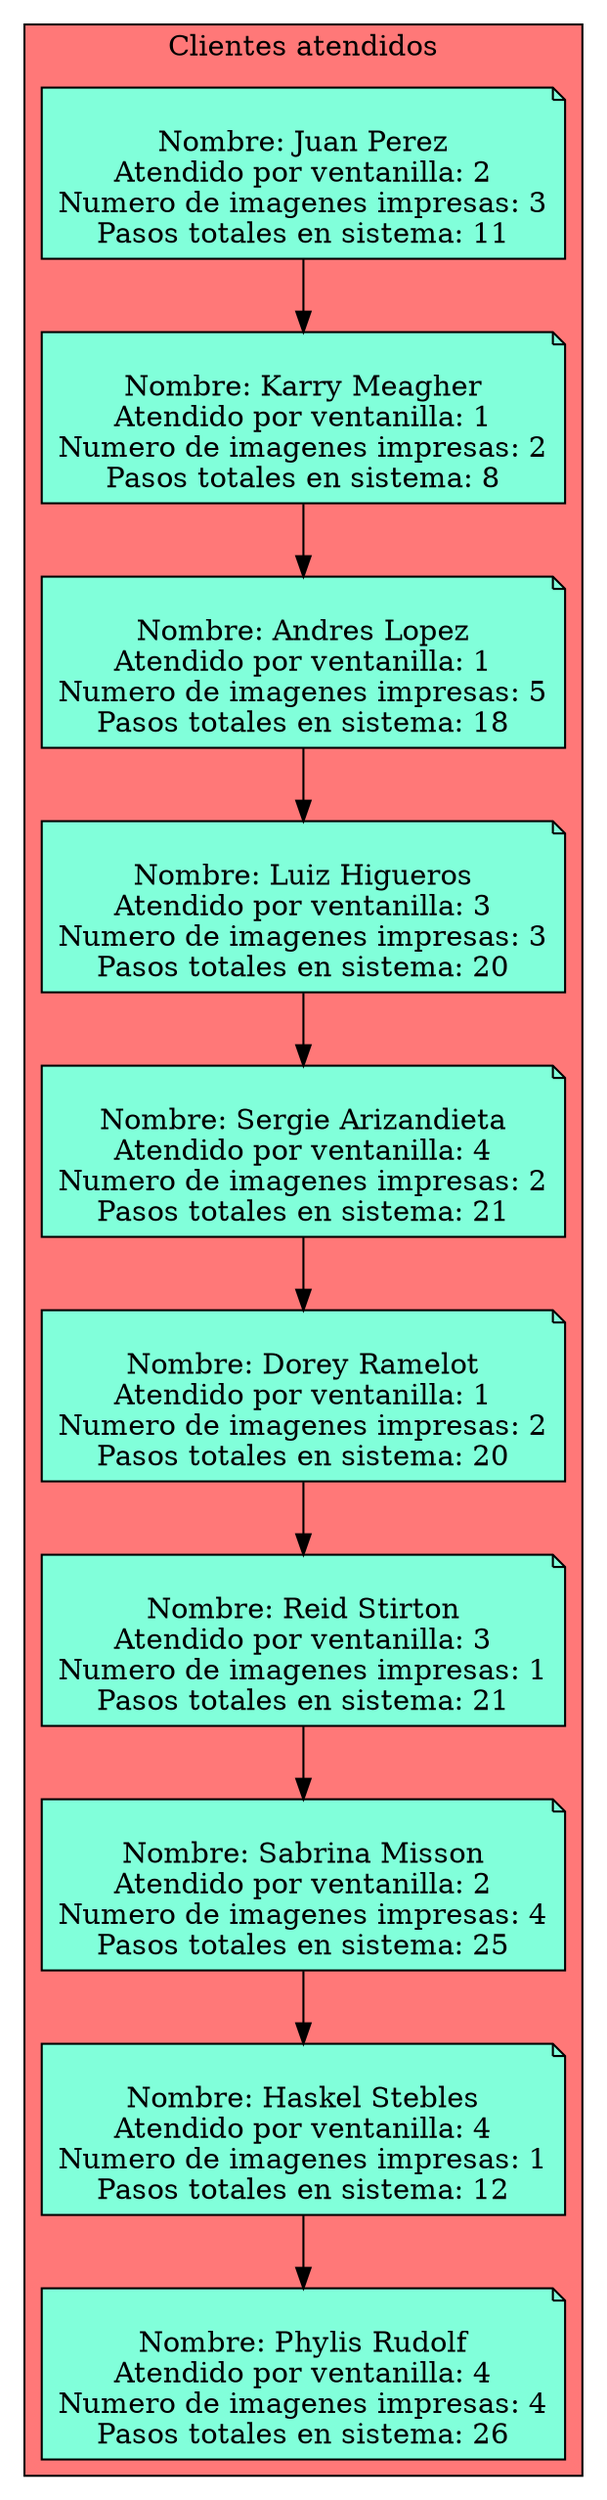 digraph L {
node[shape=note fillcolor="#A181FF" style =filled]
subgraph cluster_p{
    label= " Clientes atendidos "
    bgcolor = "#FF7878"
Nodo550402284[label="
Nombre: Juan Perez
Atendido por ventanilla: 2
Numero de imagenes impresas: 3
Pasos totales en sistema: 11",fillcolor="#81FFDA"]
Nodo22600334[label="
Nombre: Karry Meagher
Atendido por ventanilla: 1
Numero de imagenes impresas: 2
Pasos totales en sistema: 8",fillcolor="#81FFDA"]
Nodo1766505436[label="
Nombre: Andres Lopez
Atendido por ventanilla: 1
Numero de imagenes impresas: 5
Pasos totales en sistema: 18",fillcolor="#81FFDA"]
Nodo1364913072[label="
Nombre: Luiz Higueros
Atendido por ventanilla: 3
Numero de imagenes impresas: 3
Pasos totales en sistema: 20",fillcolor="#81FFDA"]
Nodo902478634[label="
Nombre: Sergie Arizandieta
Atendido por ventanilla: 4
Numero de imagenes impresas: 2
Pasos totales en sistema: 21",fillcolor="#81FFDA"]
Nodo728115831[label="
Nombre: Dorey Ramelot
Atendido por ventanilla: 1
Numero de imagenes impresas: 2
Pasos totales en sistema: 20",fillcolor="#81FFDA"]
Nodo1922464006[label="
Nombre: Reid Stirton
Atendido por ventanilla: 3
Numero de imagenes impresas: 1
Pasos totales en sistema: 21",fillcolor="#81FFDA"]
Nodo891093184[label="
Nombre: Sabrina Misson
Atendido por ventanilla: 2
Numero de imagenes impresas: 4
Pasos totales en sistema: 25",fillcolor="#81FFDA"]
Nodo1278677872[label="
Nombre: Haskel Stebles
Atendido por ventanilla: 4
Numero de imagenes impresas: 1
Pasos totales en sistema: 12",fillcolor="#81FFDA"]
Nodo1427646530[label="
Nombre: Phylis Rudolf
Atendido por ventanilla: 4
Numero de imagenes impresas: 4
Pasos totales en sistema: 26",fillcolor="#81FFDA"]
Nodo550402284 -> Nodo22600334
Nodo22600334 -> Nodo1766505436
Nodo1766505436 -> Nodo1364913072
Nodo1364913072 -> Nodo902478634
Nodo902478634 -> Nodo728115831
Nodo728115831 -> Nodo1922464006
Nodo1922464006 -> Nodo891093184
Nodo891093184 -> Nodo1278677872
Nodo1278677872 -> Nodo1427646530
}}